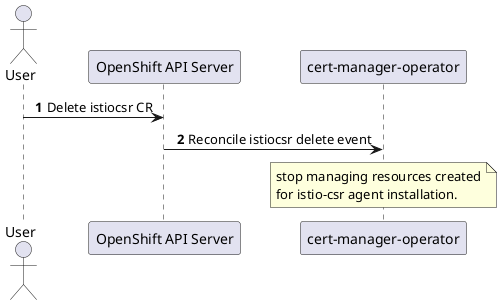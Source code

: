 @startuml
'https://plantuml.com/sequence-diagram

skinparam sequenceMessageAlign center

autonumber

actor User
participant "OpenShift API Server" as API
participant "cert-manager-operator" as Operator

User -> API : Delete istiocsr CR
API -> Operator : Reconcile istiocsr delete event
note over Operator
stop managing resources created
for istio-csr agent installation.
endnote

@enduml
